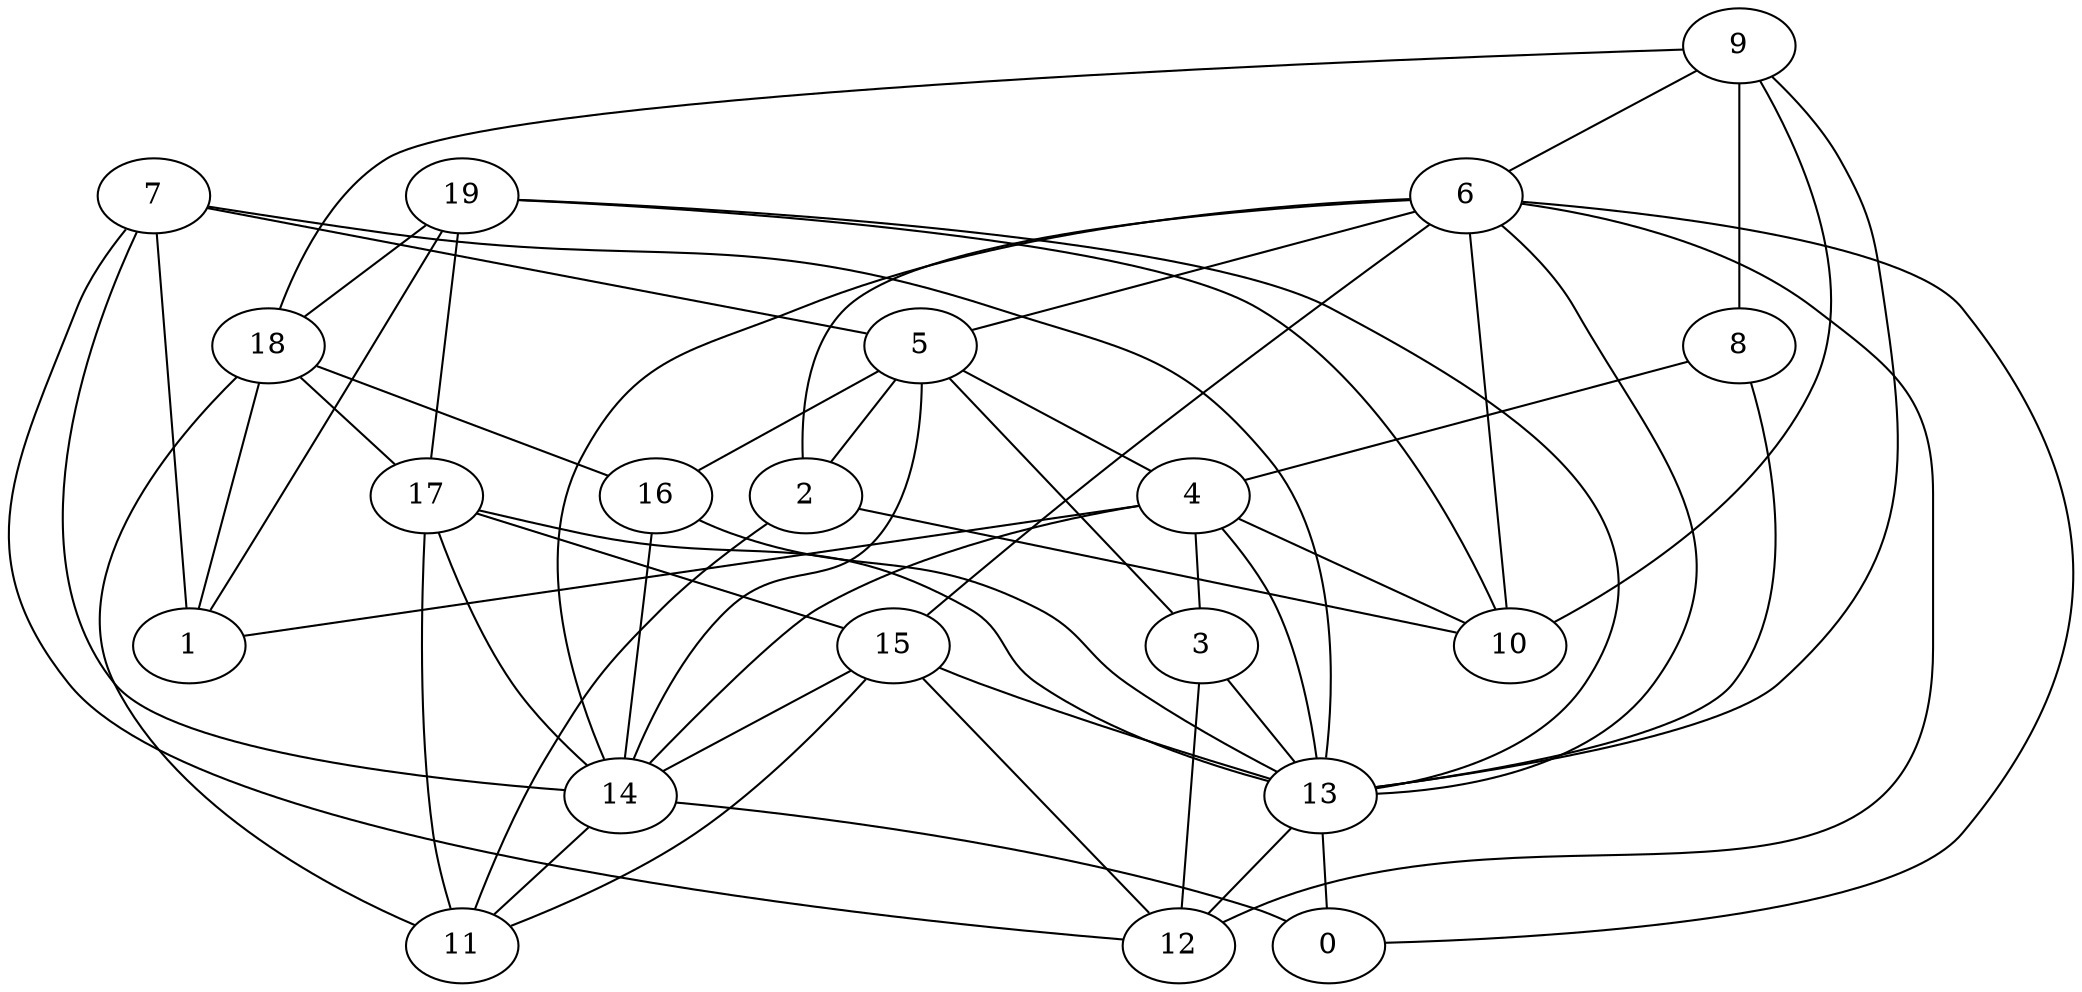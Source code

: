 digraph GG_graph {

subgraph G_graph {
edge [color = black]
"18" -> "11" [dir = none]
"18" -> "1" [dir = none]
"18" -> "17" [dir = none]
"18" -> "16" [dir = none]
"2" -> "10" [dir = none]
"2" -> "11" [dir = none]
"14" -> "0" [dir = none]
"14" -> "11" [dir = none]
"9" -> "8" [dir = none]
"9" -> "18" [dir = none]
"9" -> "13" [dir = none]
"9" -> "6" [dir = none]
"9" -> "10" [dir = none]
"5" -> "2" [dir = none]
"5" -> "14" [dir = none]
"5" -> "4" [dir = none]
"5" -> "3" [dir = none]
"5" -> "16" [dir = none]
"17" -> "14" [dir = none]
"17" -> "13" [dir = none]
"17" -> "11" [dir = none]
"17" -> "15" [dir = none]
"7" -> "13" [dir = none]
"7" -> "5" [dir = none]
"7" -> "1" [dir = none]
"7" -> "14" [dir = none]
"7" -> "12" [dir = none]
"15" -> "11" [dir = none]
"15" -> "12" [dir = none]
"15" -> "14" [dir = none]
"15" -> "13" [dir = none]
"13" -> "12" [dir = none]
"13" -> "0" [dir = none]
"4" -> "14" [dir = none]
"4" -> "10" [dir = none]
"4" -> "3" [dir = none]
"4" -> "1" [dir = none]
"4" -> "13" [dir = none]
"6" -> "14" [dir = none]
"6" -> "2" [dir = none]
"6" -> "12" [dir = none]
"6" -> "15" [dir = none]
"6" -> "10" [dir = none]
"6" -> "0" [dir = none]
"6" -> "13" [dir = none]
"6" -> "5" [dir = none]
"19" -> "18" [dir = none]
"19" -> "1" [dir = none]
"19" -> "10" [dir = none]
"19" -> "13" [dir = none]
"19" -> "17" [dir = none]
"8" -> "13" [dir = none]
"8" -> "4" [dir = none]
"3" -> "13" [dir = none]
"3" -> "12" [dir = none]
"16" -> "14" [dir = none]
"16" -> "13" [dir = none]
}

}
